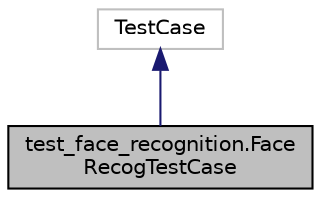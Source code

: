 digraph "test_face_recognition.FaceRecogTestCase"
{
 // LATEX_PDF_SIZE
  edge [fontname="Helvetica",fontsize="10",labelfontname="Helvetica",labelfontsize="10"];
  node [fontname="Helvetica",fontsize="10",shape=record];
  Node1 [label="test_face_recognition.Face\lRecogTestCase",height=0.2,width=0.4,color="black", fillcolor="grey75", style="filled", fontcolor="black",tooltip="Test Case class."];
  Node2 -> Node1 [dir="back",color="midnightblue",fontsize="10",style="solid",fontname="Helvetica"];
  Node2 [label="TestCase",height=0.2,width=0.4,color="grey75", fillcolor="white", style="filled",tooltip=" "];
}
